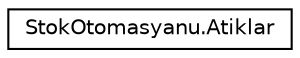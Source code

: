 digraph "Graphical Class Hierarchy"
{
  edge [fontname="Helvetica",fontsize="10",labelfontname="Helvetica",labelfontsize="10"];
  node [fontname="Helvetica",fontsize="10",shape=record];
  rankdir="LR";
  Node0 [label="StokOtomasyanu.Atiklar",height=0.2,width=0.4,color="black", fillcolor="white", style="filled",URL="$class_stok_otomasyanu_1_1_atiklar.html"];
}
